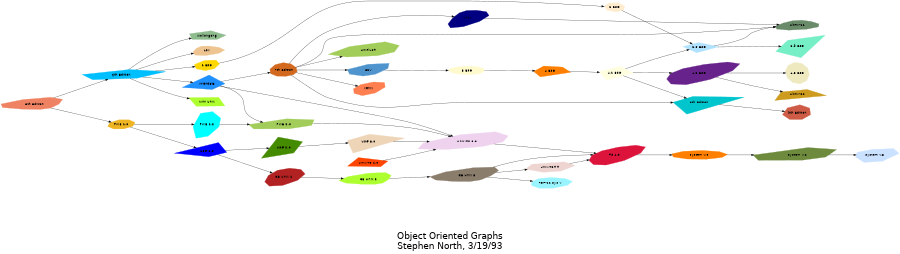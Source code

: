digraph unix {
	graph [bb="0,0,2454.9,928.64",
		fontname=Helvetica,
		fontsize=36,
		label="\n\n\n\nObject Oriented Graphs\nStephen North, 3/19/93",
		lheight=3.50,
		lp="1227.5,130",
		lwidth=5.28,
		rankdir=LR,
		size="6,6"
	];
	node [color=white,
		distortion=0.0,
		fontname=Helvetica,
		label="\N",
		orientation=0.0,
		shape=polygon,
		sides=4,
		skew=0.0,
		style=filled
	];
	"5th Edition"	[color=salmon2,
		distortion=0.936354,
		height=0.62845,
		orientation=28,
		pos="88.248,555.07",
		sides=9,
		skew=-0.126818,
		width=2.4513];
	"6th Edition"	[color=deepskyblue,
		distortion=0.238792,
		height=0.53832,
		orientation=11,
		pos="321.56,651.07",
		sides=5,
		skew=0.995935,
		width=3.0296];
	"5th Edition" -> "6th Edition"	[pos="e,279.72,634.12 139.44,575.9 178.15,591.97 231.44,614.08 270.19,630.17"];
	"PWB 1.0"	[color=goldenrod2,
		distortion=0.019636,
		height=0.5066,
		orientation=79,
		pos="321.56,491.07",
		sides=8,
		skew=-0.440424,
		width=1.4853];
	"5th Edition" -> "PWB 1.0"	[pos="e,284.85,500.95 131.67,543.33 172.28,532.1 233.34,515.2 274.97,503.68"];
	LSX	[color=burlywood2,
		distortion=-0.698271,
		height=0.53598,
		orientation=22,
		pos="559.12,740.07",
		sides=9,
		skew=-0.195492,
		width=1.2854];
	"6th Edition" -> LSX	[pos="e,523.99,730.03 361.94,668.57 390.69,681.08 430.75,697.94 466.63,711.07 482.03,716.71 499.12,722.3 514.31,727.04"];
	"1 BSD"	[color=gold1,
		distortion=0.265084,
		height=0.54133,
		orientation=26,
		pos="559.12,683.07",
		sides=7,
		skew=0.403659,
		width=1.2966];
	"6th Edition" -> "1 BSD"	[pos="e,515.5,677.28 416,663.76 446.39,667.89 479.04,672.33 505.37,675.91"];
	"Mini Unix"	[color=greenyellow,
		distortion=0.039386,
		height=0.5,
		orientation=2,
		pos="559.12,559.07",
		skew=-0.461120,
		width=1.8383];
	"6th Edition" -> "Mini Unix"	[pos="e,497.2,575.78 349.19,637.73 377.76,623.73 424.7,601.63 466.63,586.07 473.35,583.58 480.42,581.15 487.52,578.85"];
	Wollongong	[color=darkseagreen,
		distortion=0.228564,
		height=0.5333,
		orientation=63,
		pos="559.12,796.07",
		sides=5,
		skew=-0.062846,
		width=2.0754];
	"6th Edition" -> Wollongong	[pos="e,500.14,782.03 341.31,670.4 367.25,696.1 416.58,741.41 466.63,768.07 474.11,772.06 482.24,775.57 490.47,778.63"];
	Interdata	[color=dodgerblue1,
		distortion=0.624013,
		height=0.704,
		orientation=56,
		pos="559.12,620.07",
		skew=0.101396,
		width=2.2595];
	"6th Edition" -> Interdata	[pos="e,516.17,625.59 376.9,643.92 415.81,638.8 467.9,631.94 506.24,626.9"];
	"PWB 1.2"	[color=cyan,
		distortion=0.640971,
		height=0.88033,
		orientation=84,
		pos="559.12,491.07",
		sides=7,
		skew=-0.768455,
		width=1.5343];
	"PWB 1.0" -> "PWB 1.2"	[pos="e,508.32,491.07 370.8,491.07 407.7,491.07 458.78,491.07 498.29,491.07"];
	"USG 1.0"	[color=blue,
		distortion=0.758942,
		height=0.69721,
		orientation=42,
		pos="559.12,416.07",
		skew=0.039886,
		width=2.5691];
	"PWB 1.0" -> "USG 1.0"	[pos="e,528.02,425.65 355.81,480.48 398.58,466.87 472.78,443.24 518.45,428.7"];
	"2 BSD"	[color=blanchedalmond,
		distortion=-0.010661,
		height=0.51591,
		orientation=84,
		pos="1663.2,910.07",
		sides=7,
		skew=0.179249,
		width=1.1823];
	"1 BSD" -> "2 BSD"	[pos="e,1622.2,911.51 600.04,693.53 616.35,698.37 635.2,704.68 651.61,712.07 814.98,785.64 818.37,919.07 997.55,919.07 997.55,919.07 997.55,\
919.07 1244.9,919.07 1377.5,919.07 1533.8,914.47 1612.1,911.85"];
	"Unix/TS 3.0"	[color=thistle2,
		distortion=0.731383,
		height=0.73633,
		orientation=43,
		pos="1243.9,439.07",
		sides=8,
		skew=-0.824612,
		width=3.1145];
	Interdata -> "Unix/TS 3.0"	[pos="e,1211.6,453.31 598.99,613.39 688.06,597.62 913.26,555.07 1095.8,498.07 1132.5,486.61 1173,470.09 1202.2,457.44"];
	"PWB 2.0"	[color=darkolivegreen3,
		distortion=0.592100,
		height=0.56098,
		orientation=34,
		pos="776.44,491.07",
		sides=6,
		skew=-0.719269,
		width=2.4677];
	Interdata -> "PWB 2.0"	[pos="e,733.93,500.86 596.94,612.53 614.93,607.41 636.01,599.12 651.61,586.07 675.75,565.87 663.6,545.44 687.61,525.07 698.14,516.14 711.28,\
509.4 724.17,504.37"];
	"7th Edition"	[color=chocolate,
		distortion=0.298417,
		height=0.64255,
		orientation=65,
		pos="776.44,691.07",
		sides=10,
		skew=0.310367,
		width=1.5756];
	Interdata -> "7th Edition"	[pos="e,731.62,676.62 594.71,631.48 629.09,642.81 682.28,660.35 722.07,673.47"];
	"TS 4.0"	[color=crimson,
		distortion=-0.641701,
		height=0.75173,
		orientation=50,
		pos="1663.2,386.07",
		sides=10,
		skew=-0.952502,
		width=1.9652];
	"Unix/TS 3.0" -> "TS 4.0"	[pos="e,1622.7,391.36 1302.9,431.93 1365.5,424.2 1468,411.45 1556.4,400.07 1574.8,397.71 1594.9,395.06 1612.6,392.7"];
	"PWB 2.0" -> "Unix/TS 3.0"	[pos="e,1204.4,451.4 847.4,492.17 912.18,492.21 1011,489.75 1095.8,477.07 1129.3,472.07 1166.2,462.53 1194.7,454.26"];
	"8th Edition"	[color=turquoise3,
		distortion=-0.997093,
		height=0.80427,
		orientation=50,
		pos="1887.2,577.07",
		skew=-0.061117,
		width=3.2588];
	"7th Edition" -> "8th Edition"	[pos="e,1819.3,577.07 794.19,672.73 816.22,650.02 857.32,612.36 901.28,596.07 1043.9,543.21 1090.9,577.07 1242.9,577.07 1242.9,577.07 \
1242.9,577.07 1475.2,577.07 1591.7,577.07 1726.7,577.07 1809.2,577.07"];
	"32V"	[color=steelblue3,
		distortion=0.878516,
		height=0.60598,
		orientation=19,
		pos="998.55,691.07",
		sides=7,
		skew=0.592905,
		width=1.4313];
	"7th Edition" -> "32V"	[pos="e,947.28,691.07 828.77,691.07 861.12,691.07 903.04,691.07 937.01,691.07"];
	V7M	[color=navy,
		distortion=-0.960249,
		height=0.74745,
		orientation=32,
		pos="1243.9,864.07",
		sides=10,
		skew=0.460424,
		width=1.464];
	"7th Edition" -> V7M	[pos="e,1212.7,867.08 790.36,712.31 810.09,742.65 850.81,797.54 901.28,823.07 1000.5,873.25 1135.9,872.15 1202.6,867.8"];
	"Ultrix-11"	[color=darkseagreen4,
		distortion=-0.633186,
		height=0.53138,
		orientation=10,
		pos="2150.3,828.07",
		sides=10,
		skew=0.333125,
		width=1.7678];
	"7th Edition" -> "Ultrix-11"	[pos="e,2086.9,824.07 820.88,701.86 836.17,707.25 852.68,715.05 865.28,726.07 889.84,747.56 873.58,772.82 901.28,790.07 965.83,830.27 \
1166.9,809.07 1242.9,809.07 1242.9,809.07 1242.9,809.07 1664.2,809.07 1810.7,809.07 1982.1,817.84 2076.9,823.46"];
	Xenix	[color=coral,
		distortion=-0.337997,
		height=0.63729,
		orientation=52,
		pos="998.55,628.07",
		sides=8,
		skew=-0.760726,
		width=1.3725];
	"7th Edition" -> Xenix	[pos="e,968.5,636.38 819.62,679 859.73,667.52 919.56,650.39 958.57,639.23"];
	"UniPlus+"	[color=darkolivegreen3,
		distortion=0.788483,
		height=0.69194,
		orientation=39,
		pos="998.55,756.07",
		sides=7,
		skew=-0.526284,
		width=2.5716];
	"7th Edition" -> "UniPlus+"	[pos="e,938.62,738.67 818.33,703.14 849.24,712.27 892.39,725.02 928.6,735.71"];
	"9th Edition"	[color=coral3,
		distortion=0.138690,
		height=0.66083,
		orientation=55,
		pos="2150.3,557.07",
		sides=7,
		skew=0.554049,
		width=1.6632];
	"8th Edition" -> "9th Edition"	[pos="e,2099.9,560.85 1943,572.88 1986,569.58 2045.8,565 2089.9,561.62"];
	"3 BSD"	[color=lemonchiffon,
		distortion=0.251820,
		height=0.5,
		orientation=18,
		pos="1243.9,690.07",
		sides=10,
		skew=-0.530618,
		width=1.5586];
	"32V" -> "3 BSD"	[pos="e,1189.6,690.29 1037,690.92 1075,690.76 1134.3,690.52 1179.6,690.33"];
	V7M -> "Ultrix-11"	[pos="e,2097.9,830.12 1285.6,862.45 1429.4,856.73 1915.1,837.4 2087.7,830.52"];
	"2.8 BSD"	[color=lightskyblue1,
		distortion=-0.239422,
		height=0.55846,
		orientation=44,
		pos="1887.2,761.07",
		skew=0.053841,
		width=1.9826];
	"2 BSD" -> "2.8 BSD"	[pos="e,1867.3,773.76 1685.8,895.51 1726.6,868.19 1814.4,809.29 1859,779.35"];
	"2.8 BSD" -> "Ultrix-11"	[pos="e,2089.8,812.81 1923.2,770.04 1963.1,780.28 2029.4,797.31 2080,810.27"];
	"2.9 BSD"	[color=aquamarine2,
		distortion=-0.843381,
		height=0.80291,
		orientation=70,
		pos="2150.3,762.07",
		skew=-0.601395,
		width=2.3681];
	"2.8 BSD" -> "2.9 BSD"	[pos="e,2101,761.89 1954.8,761.33 1996.8,761.49 2050.5,761.69 2090.8,761.85"];
	"4 BSD"	[color=darkorange1,
		distortion=-0.772300,
		height=0.58561,
		orientation=24,
		pos="1474.2,690.07",
		sides=5,
		skew=-0.028475,
		width=1.7389];
	"3 BSD" -> "4 BSD"	[pos="e,1427.6,690.07 1293.4,690.07 1329.6,690.07 1379.3,690.07 1417.2,690.07"];
	"4.1 BSD"	[color=lightyellow1,
		distortion=-0.226170,
		height=0.6378,
		orientation=38,
		pos="1663.2,688.07",
		skew=0.504053,
		width=1.9469];
	"4 BSD" -> "4.1 BSD"	[pos="e,1607.6,688.65 1530.6,689.48 1551.6,689.25 1575.7,689 1597.5,688.76"];
	"4.1 BSD" -> "8th Edition"	[pos="e,1860.9,589.71 1686.7,676.82 1725.7,657.33 1806,617.17 1851.9,594.2"];
	"4.1 BSD" -> "2.8 BSD"	[pos="e,1853.5,751.3 1700.7,701.24 1721.1,708.46 1746.8,717.46 1769.9,725.07 1794.3,733.1 1821.7,741.61 1843.8,748.34"];
	"4.2 BSD"	[color=darkorchid4,
		distortion=-0.807349,
		height=0.81143,
		orientation=50,
		pos="1887.2,687.07",
		sides=10,
		skew=-0.908842,
		width=2.4777];
	"4.1 BSD" -> "4.2 BSD"	[pos="e,1827.3,687.34 1731.7,687.77 1758.7,687.65 1789.9,687.51 1817.1,687.38"];
	"4.3 BSD"	[color=lemonchiffon2,
		distortion=-0.030619,
		height=0.77622,
		orientation=76,
		pos="2150.3,687.07",
		sides=10,
		skew=0.985021,
		width=1.3478];
	"4.2 BSD" -> "4.3 BSD"	[pos="e,2103.8,687.07 1947.8,687.07 1991.6,687.07 2050.7,687.07 2093.6,687.07"];
	"Ultrix-32"	[color=goldenrod3,
		distortion=-0.644209,
		height=0.58223,
		orientation=21,
		pos="2150.3,620.07",
		skew=0.307836,
		width=2.3681];
	"4.2 BSD" -> "Ultrix-32"	[pos="e,2112.5,629.52 1925.9,677.4 1972.6,665.41 2052.3,644.97 2102.8,632.01"];
	"PWB 1.2" -> "PWB 2.0"	[pos="e,690.51,491.07 607.9,491.07 629.25,491.07 655.2,491.07 680.23,491.07"];
	"CB Unix 1"	[color=firebrick,
		distortion=-0.348692,
		height=0.72208,
		orientation=42,
		pos="776.44,329.07",
		sides=9,
		skew=0.767058,
		width=1.9071];
	"USG 1.0" -> "CB Unix 1"	[pos="e,743.79,341.86 586.09,405.58 622.9,390.7 690.63,363.34 734.31,345.69"];
	"USG 2.0"	[color=chartreuse4,
		distortion=0.748625,
		height=0.77619,
		orientation=74,
		pos="776.44,421.07",
		skew=-0.647656,
		width=2.1404];
	"USG 1.0" -> "USG 2.0"	[pos="e,727,419.95 611.15,417.26 642.79,417.99 683.56,418.94 716.57,419.7"];
	"CB Unix 2"	[color=greenyellow,
		distortion=0.851818,
		height=0.61186,
		orientation=32,
		pos="998.55,313.07",
		sides=10,
		skew=-0.020120,
		width=2.2509];
	"CB Unix 1" -> "CB Unix 2"	[pos="e,934.64,317.64 829.33,325.3 857.64,323.24 893.17,320.66 924.28,318.4"];
	"USG 3.0"	[color=bisque2,
		distortion=-0.848455,
		height=0.80243,
		orientation=44,
		pos="998.55,439.07",
		skew=0.267152,
		width=2.7019];
	"USG 2.0" -> "USG 3.0"	[pos="e,944.35,434.72 829.05,425.29 860.48,427.86 900.88,431.17 934.24,433.89"];
	"CB Unix 3"	[color=bisque4,
		distortion=0.992237,
		height=0.674,
		orientation=29,
		pos="1243.9,333.07",
		sides=10,
		skew=0.256102,
		width=2.5175];
	"CB Unix 2" -> "CB Unix 3"	[pos="e,1156.8,325.99 1055.4,317.66 1082.5,319.89 1115.8,322.63 1146.8,325.17"];
	"Unix/TS++"	[color=mistyrose2,
		distortion=0.545461,
		height=0.55238,
		orientation=16,
		pos="1474.2,338.07",
		sides=6,
		skew=0.313589,
		width=2.1927];
	"CB Unix 3" -> "Unix/TS++"	[pos="e,1401.1,336.49 1304.9,334.38 1331.2,334.96 1362.4,335.64 1390.7,336.26"];
	"PDP-11 Sys V"	[color=cadetblue1,
		distortion=-0.267769,
		height=0.55754,
		orientation=40,
		pos="1474.2,280.07",
		sides=9,
		skew=0.271226,
		width=2.2825];
	"CB Unix 3" -> "PDP-11 Sys V"	[pos="e,1423.4,291.64 1285.2,323.72 1320.8,315.45 1373.2,303.29 1413.6,293.9"];
	"CB Unix 3" -> "TS 4.0"	[pos="e,1610.4,384.84 1316,351.86 1340,357.57 1367,363.32 1392.1,367.07 1462.9,377.68 1545.2,382.4 1600.1,384.47"];
	"Unix/TS++" -> "TS 4.0"	[pos="e,1603.6,371.05 1532.1,352.67 1551.6,357.67 1573.5,363.32 1593.8,368.53"];
	"USG 3.0" -> "Unix/TS 3.0"	[pos="e,1158,439.07 1065.1,439.07 1090.5,439.07 1120.2,439.07 1147.9,439.07"];
	"Unix/TS 1.0"	[color=orangered,
		distortion=0.305594,
		height=0.5422,
		orientation=75,
		pos="998.55,373.07",
		skew=0.070516,
		width=2.2979];
	"Unix/TS 1.0" -> "Unix/TS 3.0"	[pos="e,1165.3,418.01 1038.9,383.75 1070.4,392.28 1115.6,404.55 1155.5,415.37"];
	"System V.0"	[color=darkorange1,
		distortion=0.021556,
		height=0.5,
		orientation=26,
		pos="1887.2,386.07",
		sides=9,
		skew=-0.729938,
		width=2.3353];
	"TS 4.0" -> "System V.0"	[pos="e,1806.5,386.07 1713.4,386.07 1737.8,386.07 1768,386.07 1796.2,386.07"];
	"System V.2"	[color=darkolivegreen4,
		distortion=0.985153,
		height=0.64346,
		orientation=33,
		pos="2150.3,386.07",
		sides=6,
		skew=-0.399752,
		width=3.0494];
	"System V.0" -> "System V.2"	[pos="e,2042.9,386.07 1969,386.07 1989.2,386.07 2011.2,386.07 2032.8,386.07"];
	"System V.3"	[color=lightsteelblue1,
		distortion=-0.687574,
		height=0.64742,
		orientation=58,
		pos="2375.5,386.07",
		sides=7,
		skew=-0.180116,
		width=2.2061];
	"System V.2" -> "System V.3"	[pos="e,2314.7,386.07 2227.8,386.07 2252.7,386.07 2280.1,386.07 2304.4,386.07"];
}
